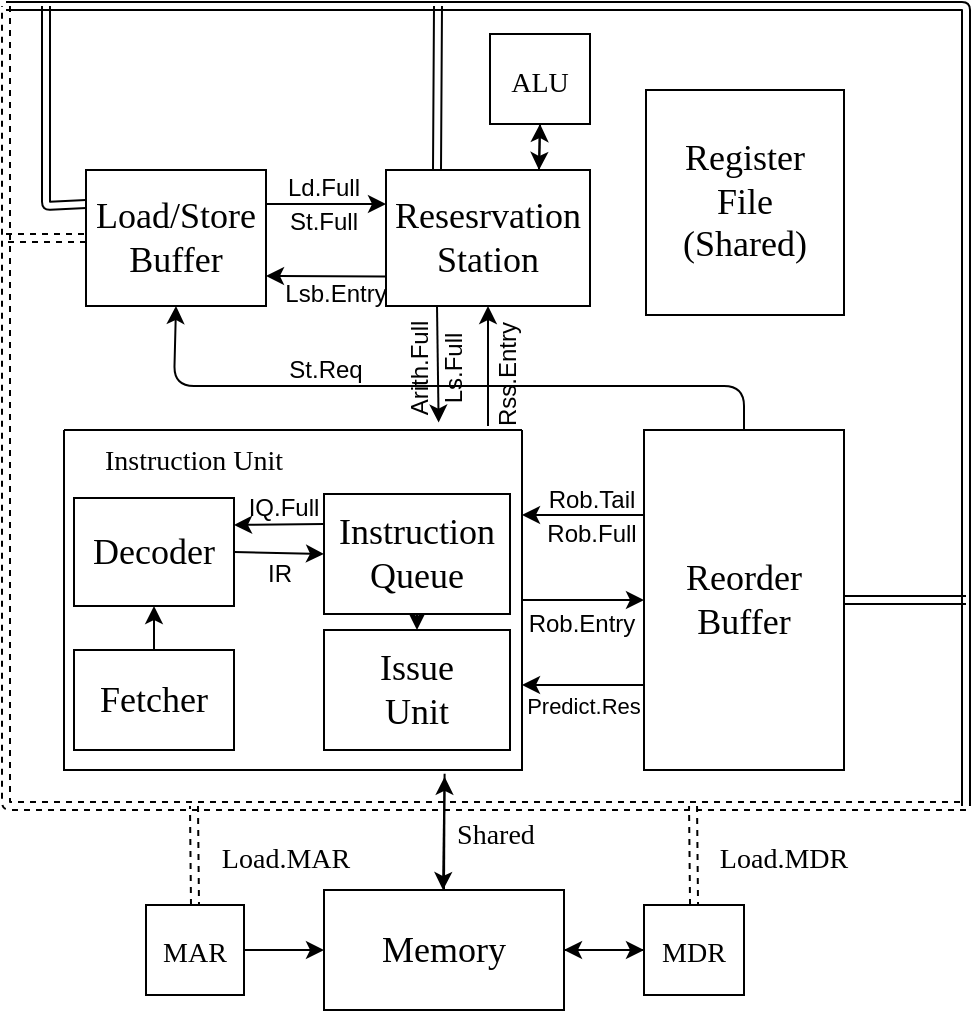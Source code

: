 <mxfile>
    <diagram id="c-lYK_TBvYpa1ykm9YsT" name="第 1 页">
        <mxGraphModel dx="1093" dy="551" grid="1" gridSize="10" guides="1" tooltips="1" connect="1" arrows="1" fold="1" page="1" pageScale="1" pageWidth="827" pageHeight="583" math="0" shadow="0">
            <root>
                <mxCell id="0"/>
                <mxCell id="1" parent="0"/>
                <mxCell id="6" value="" style="edgeStyle=none;html=1;fontFamily=Times New Roman;fontSize=14;" parent="1" source="2" target="4" edge="1">
                    <mxGeometry relative="1" as="geometry"/>
                </mxCell>
                <mxCell id="14" style="edgeStyle=none;html=1;exitX=0.5;exitY=0;exitDx=0;exitDy=0;fontFamily=Times New Roman;fontSize=14;entryX=0.831;entryY=1.02;entryDx=0;entryDy=0;entryPerimeter=0;" parent="1" source="2" target="27" edge="1">
                    <mxGeometry relative="1" as="geometry">
                        <mxPoint x="379" y="442" as="targetPoint"/>
                    </mxGeometry>
                </mxCell>
                <mxCell id="2" value="&lt;font face=&quot;Times New Roman&quot; style=&quot;font-size: 18px;&quot;&gt;Memory&lt;/font&gt;" style="whiteSpace=wrap;html=1;" parent="1" vertex="1">
                    <mxGeometry x="319" y="482" width="120" height="60" as="geometry"/>
                </mxCell>
                <mxCell id="5" value="" style="edgeStyle=none;html=1;fontFamily=Times New Roman;fontSize=14;" parent="1" source="3" target="2" edge="1">
                    <mxGeometry relative="1" as="geometry"/>
                </mxCell>
                <mxCell id="3" value="&lt;font style=&quot;font-size: 14px;&quot;&gt;MAR&lt;/font&gt;" style="whiteSpace=wrap;html=1;fontFamily=Times New Roman;fontSize=18;" parent="1" vertex="1">
                    <mxGeometry x="230" y="489.5" width="49" height="45" as="geometry"/>
                </mxCell>
                <mxCell id="7" value="" style="edgeStyle=none;html=1;fontFamily=Times New Roman;fontSize=14;" parent="1" source="4" target="2" edge="1">
                    <mxGeometry relative="1" as="geometry"/>
                </mxCell>
                <mxCell id="4" value="&lt;font style=&quot;font-size: 14px;&quot;&gt;MDR&lt;/font&gt;" style="whiteSpace=wrap;html=1;fontFamily=Times New Roman;fontSize=18;" parent="1" vertex="1">
                    <mxGeometry x="479" y="489.5" width="50" height="45" as="geometry"/>
                </mxCell>
                <mxCell id="23" value="" style="edgeStyle=none;html=1;fontFamily=Times New Roman;fontSize=14;entryX=0;entryY=0.5;entryDx=0;entryDy=0;exitX=1;exitY=0.5;exitDx=0;exitDy=0;" parent="1" source="13" target="69" edge="1">
                    <mxGeometry relative="1" as="geometry">
                        <mxPoint x="319" y="313" as="targetPoint"/>
                    </mxGeometry>
                </mxCell>
                <mxCell id="13" value="&lt;font face=&quot;Times New Roman&quot; style=&quot;font-size: 18px;&quot;&gt;Decoder&lt;/font&gt;" style="whiteSpace=wrap;html=1;" parent="1" vertex="1">
                    <mxGeometry x="194" y="286" width="80" height="54" as="geometry"/>
                </mxCell>
                <mxCell id="15" style="edgeStyle=none;html=1;fontFamily=Times New Roman;fontSize=14;exitX=0.831;exitY=1.011;exitDx=0;exitDy=0;exitPerimeter=0;" parent="1" source="27" edge="1">
                    <mxGeometry relative="1" as="geometry">
                        <mxPoint x="378.5" y="482" as="targetPoint"/>
                        <mxPoint x="379" y="452" as="sourcePoint"/>
                        <Array as="points"/>
                    </mxGeometry>
                </mxCell>
                <mxCell id="21" value="" style="edgeStyle=none;html=1;fontFamily=Times New Roman;fontSize=14;" parent="1" source="16" target="13" edge="1">
                    <mxGeometry relative="1" as="geometry"/>
                </mxCell>
                <mxCell id="37" style="edgeStyle=none;html=1;exitX=1;exitY=0.5;exitDx=0;exitDy=0;entryX=0;entryY=0.5;entryDx=0;entryDy=0;fontFamily=Times New Roman;fontSize=14;" parent="1" source="27" target="30" edge="1">
                    <mxGeometry relative="1" as="geometry"/>
                </mxCell>
                <mxCell id="48" style="edgeStyle=none;html=1;entryX=0.5;entryY=1;entryDx=0;entryDy=0;fontFamily=Times New Roman;fontSize=14;" parent="1" target="47" edge="1">
                    <mxGeometry relative="1" as="geometry">
                        <mxPoint x="401" y="250" as="sourcePoint"/>
                    </mxGeometry>
                </mxCell>
                <mxCell id="27" value="" style="swimlane;startSize=0;fontFamily=Times New Roman;fontSize=14;" parent="1" vertex="1">
                    <mxGeometry x="189" y="252" width="229" height="170" as="geometry"/>
                </mxCell>
                <mxCell id="29" value="Instruction Unit" style="text;html=1;strokeColor=none;fillColor=none;align=center;verticalAlign=middle;whiteSpace=wrap;rounded=0;fontFamily=Times New Roman;fontSize=14;" parent="27" vertex="1">
                    <mxGeometry x="10" y="1" width="110" height="30" as="geometry"/>
                </mxCell>
                <mxCell id="76" style="edgeStyle=none;html=1;exitX=0.5;exitY=1;exitDx=0;exitDy=0;entryX=0.5;entryY=0;entryDx=0;entryDy=0;fontFamily=Times New Roman;fontSize=14;" parent="27" source="69" target="75" edge="1">
                    <mxGeometry relative="1" as="geometry"/>
                </mxCell>
                <mxCell id="69" value="&lt;font face=&quot;Times New Roman&quot; style=&quot;font-size: 18px;&quot;&gt;Instruction Queue&lt;/font&gt;" style="whiteSpace=wrap;html=1;" parent="27" vertex="1">
                    <mxGeometry x="130" y="32" width="93" height="60" as="geometry"/>
                </mxCell>
                <mxCell id="16" value="&lt;font face=&quot;Times New Roman&quot; style=&quot;font-size: 18px;&quot;&gt;Fetcher&lt;/font&gt;" style="whiteSpace=wrap;html=1;" parent="27" vertex="1">
                    <mxGeometry x="5" y="110" width="80" height="50" as="geometry"/>
                </mxCell>
                <mxCell id="75" value="&lt;font face=&quot;Times New Roman&quot; style=&quot;font-size: 18px;&quot;&gt;Issue&lt;br&gt;Unit&lt;br&gt;&lt;/font&gt;" style="whiteSpace=wrap;html=1;" parent="27" vertex="1">
                    <mxGeometry x="130" y="100" width="93" height="60" as="geometry"/>
                </mxCell>
                <mxCell id="114" value="&lt;font style=&quot;font-size: 12px;&quot;&gt;IQ.Full&lt;/font&gt;" style="text;strokeColor=none;align=center;fillColor=none;html=1;verticalAlign=middle;whiteSpace=wrap;rounded=0;fontSize=14;" vertex="1" parent="27">
                    <mxGeometry x="80" y="23" width="60" height="30" as="geometry"/>
                </mxCell>
                <mxCell id="115" value="&lt;font style=&quot;font-size: 12px;&quot;&gt;IR&lt;/font&gt;" style="text;strokeColor=none;align=center;fillColor=none;html=1;verticalAlign=middle;whiteSpace=wrap;rounded=0;fontSize=14;" vertex="1" parent="27">
                    <mxGeometry x="78" y="56" width="60" height="30" as="geometry"/>
                </mxCell>
                <mxCell id="30" value="&lt;font face=&quot;Times New Roman&quot; style=&quot;font-size: 18px;&quot;&gt;Reorder Buffer&lt;br&gt;&lt;/font&gt;" style="whiteSpace=wrap;html=1;" parent="1" vertex="1">
                    <mxGeometry x="479" y="252" width="100" height="170" as="geometry"/>
                </mxCell>
                <mxCell id="38" value="&lt;font face=&quot;Times New Roman&quot; style=&quot;font-size: 18px;&quot;&gt;Register&lt;br&gt;File&lt;br&gt;(Shared)&lt;br&gt;&lt;/font&gt;" style="whiteSpace=wrap;html=1;" parent="1" vertex="1">
                    <mxGeometry x="480" y="82" width="99" height="112.5" as="geometry"/>
                </mxCell>
                <mxCell id="55" style="edgeStyle=none;html=1;exitX=0.75;exitY=0;exitDx=0;exitDy=0;entryX=0.5;entryY=1;entryDx=0;entryDy=0;fontFamily=Times New Roman;fontSize=14;" parent="1" source="47" target="53" edge="1">
                    <mxGeometry relative="1" as="geometry">
                        <mxPoint x="388.5" y="122.0" as="sourcePoint"/>
                    </mxGeometry>
                </mxCell>
                <mxCell id="125" style="edgeStyle=none;html=1;exitX=1;exitY=0.25;exitDx=0;exitDy=0;entryX=0;entryY=0.25;entryDx=0;entryDy=0;fontSize=18;" edge="1" parent="1" source="44" target="47">
                    <mxGeometry relative="1" as="geometry"/>
                </mxCell>
                <mxCell id="44" value="&lt;font face=&quot;Times New Roman&quot; style=&quot;font-size: 18px;&quot;&gt;&lt;span style=&quot;&quot;&gt;Load/Store&lt;br&gt;&lt;/span&gt;Buffer&lt;br&gt;&lt;/font&gt;" style="whiteSpace=wrap;html=1;" parent="1" vertex="1">
                    <mxGeometry x="200" y="122" width="90" height="68" as="geometry"/>
                </mxCell>
                <mxCell id="86" style="edgeStyle=none;shape=link;html=1;exitX=0.25;exitY=0;exitDx=0;exitDy=0;strokeWidth=1;fontFamily=Times New Roman;fontSize=14;" parent="1" source="47" edge="1">
                    <mxGeometry relative="1" as="geometry">
                        <mxPoint x="376" y="40" as="targetPoint"/>
                    </mxGeometry>
                </mxCell>
                <mxCell id="103" value="" style="edgeStyle=none;html=1;exitX=0;exitY=0.5;exitDx=0;exitDy=0;" parent="1" edge="1">
                    <mxGeometry relative="1" as="geometry">
                        <mxPoint x="350" y="175.25" as="sourcePoint"/>
                        <mxPoint x="290" y="175" as="targetPoint"/>
                    </mxGeometry>
                </mxCell>
                <mxCell id="122" style="edgeStyle=none;html=1;exitX=0.25;exitY=1;exitDx=0;exitDy=0;entryX=0.818;entryY=-0.022;entryDx=0;entryDy=0;entryPerimeter=0;fontSize=18;" edge="1" parent="1" source="47" target="27">
                    <mxGeometry relative="1" as="geometry"/>
                </mxCell>
                <mxCell id="47" value="&lt;span style=&quot;font-family: &amp;quot;Times New Roman&amp;quot;; font-size: 18px;&quot;&gt;Resesrvation&lt;/span&gt;&lt;br style=&quot;font-family: &amp;quot;Times New Roman&amp;quot;; font-size: 18px;&quot;&gt;&lt;span style=&quot;font-family: &amp;quot;Times New Roman&amp;quot;; font-size: 18px;&quot;&gt;Station&lt;/span&gt;&lt;font face=&quot;Times New Roman&quot; style=&quot;font-size: 18px;&quot;&gt;&lt;br&gt;&lt;/font&gt;" style="whiteSpace=wrap;html=1;" parent="1" vertex="1">
                    <mxGeometry x="350" y="122" width="102" height="68" as="geometry"/>
                </mxCell>
                <mxCell id="50" style="edgeStyle=none;html=1;entryX=0.5;entryY=1;entryDx=0;entryDy=0;fontFamily=Times New Roman;fontSize=14;exitX=0.5;exitY=0;exitDx=0;exitDy=0;" parent="1" source="30" target="44" edge="1">
                    <mxGeometry relative="1" as="geometry">
                        <mxPoint x="560" y="250" as="sourcePoint"/>
                        <mxPoint x="371" y="204.5" as="targetPoint"/>
                        <Array as="points">
                            <mxPoint x="529" y="230"/>
                            <mxPoint x="244" y="230"/>
                        </Array>
                    </mxGeometry>
                </mxCell>
                <mxCell id="54" style="edgeStyle=none;html=1;exitX=0.5;exitY=1;exitDx=0;exitDy=0;entryX=0.75;entryY=0;entryDx=0;entryDy=0;fontFamily=Times New Roman;fontSize=14;" parent="1" source="53" target="47" edge="1">
                    <mxGeometry relative="1" as="geometry">
                        <mxPoint x="388.5" y="122.0" as="targetPoint"/>
                    </mxGeometry>
                </mxCell>
                <mxCell id="53" value="&lt;font style=&quot;font-size: 14px;&quot;&gt;ALU&lt;/font&gt;" style="whiteSpace=wrap;html=1;fontFamily=Times New Roman;fontSize=18;" parent="1" vertex="1">
                    <mxGeometry x="402" y="54" width="50" height="45" as="geometry"/>
                </mxCell>
                <mxCell id="60" value="Shared" style="text;html=1;strokeColor=none;fillColor=none;align=center;verticalAlign=middle;whiteSpace=wrap;rounded=0;fontFamily=Times New Roman;fontSize=14;" parent="1" vertex="1">
                    <mxGeometry x="375" y="440" width="60" height="30" as="geometry"/>
                </mxCell>
                <mxCell id="62" value="Load.MDR" style="text;html=1;strokeColor=none;fillColor=none;align=center;verticalAlign=middle;whiteSpace=wrap;rounded=0;fontFamily=Times New Roman;fontSize=14;" parent="1" vertex="1">
                    <mxGeometry x="519" y="452" width="60" height="30" as="geometry"/>
                </mxCell>
                <mxCell id="64" value="Load.MAR" style="text;html=1;strokeColor=none;fillColor=none;align=center;verticalAlign=middle;whiteSpace=wrap;rounded=0;fontFamily=Times New Roman;fontSize=14;" parent="1" vertex="1">
                    <mxGeometry x="270" y="452" width="60" height="30" as="geometry"/>
                </mxCell>
                <mxCell id="79" value="" style="edgeStyle=none;orthogonalLoop=1;jettySize=auto;html=1;fontFamily=Times New Roman;fontSize=14;shape=link;" parent="1" edge="1">
                    <mxGeometry width="80" relative="1" as="geometry">
                        <mxPoint x="160" y="40" as="sourcePoint"/>
                        <mxPoint x="640" y="440" as="targetPoint"/>
                        <Array as="points">
                            <mxPoint x="240" y="40"/>
                            <mxPoint x="640" y="40"/>
                            <mxPoint x="640" y="337"/>
                        </Array>
                    </mxGeometry>
                </mxCell>
                <mxCell id="87" value="" style="edgeStyle=none;orthogonalLoop=1;jettySize=auto;html=1;strokeWidth=1;fontFamily=Times New Roman;fontSize=14;shape=link;dashed=1;" parent="1" edge="1">
                    <mxGeometry width="80" relative="1" as="geometry">
                        <mxPoint x="160" y="40" as="sourcePoint"/>
                        <mxPoint x="640" y="440" as="targetPoint"/>
                        <Array as="points">
                            <mxPoint x="160" y="40"/>
                            <mxPoint x="160" y="440"/>
                        </Array>
                    </mxGeometry>
                </mxCell>
                <mxCell id="90" style="edgeStyle=none;shape=link;html=1;exitX=0;exitY=0.25;exitDx=0;exitDy=0;strokeWidth=1;fontFamily=Times New Roman;fontSize=14;" parent="1" source="44" edge="1">
                    <mxGeometry relative="1" as="geometry">
                        <mxPoint x="180" y="40" as="targetPoint"/>
                        <mxPoint x="345.5" y="132.0" as="sourcePoint"/>
                        <Array as="points">
                            <mxPoint x="180" y="140"/>
                        </Array>
                    </mxGeometry>
                </mxCell>
                <mxCell id="91" style="edgeStyle=none;shape=link;html=1;exitX=1;exitY=0.5;exitDx=0;exitDy=0;strokeWidth=1;fontFamily=Times New Roman;fontSize=14;" parent="1" source="30" edge="1">
                    <mxGeometry relative="1" as="geometry">
                        <mxPoint x="640" y="337" as="targetPoint"/>
                        <mxPoint x="690" y="322.0" as="sourcePoint"/>
                    </mxGeometry>
                </mxCell>
                <mxCell id="92" style="edgeStyle=none;shape=link;html=1;exitX=0.5;exitY=0;exitDx=0;exitDy=0;strokeWidth=1;fontFamily=Times New Roman;fontSize=14;dashed=1;" parent="1" source="3" edge="1">
                    <mxGeometry relative="1" as="geometry">
                        <mxPoint x="254" y="440" as="targetPoint"/>
                        <mxPoint x="345.5" y="132.0" as="sourcePoint"/>
                    </mxGeometry>
                </mxCell>
                <mxCell id="93" style="edgeStyle=none;shape=link;html=1;exitX=0.5;exitY=0;exitDx=0;exitDy=0;strokeWidth=1;fontFamily=Times New Roman;fontSize=14;dashed=1;" parent="1" edge="1">
                    <mxGeometry relative="1" as="geometry">
                        <mxPoint x="503.52" y="440" as="targetPoint"/>
                        <mxPoint x="504.02" y="489.5" as="sourcePoint"/>
                    </mxGeometry>
                </mxCell>
                <mxCell id="94" style="edgeStyle=none;shape=link;html=1;strokeWidth=1;fontFamily=Times New Roman;fontSize=14;dashed=1;entryX=0;entryY=0.5;entryDx=0;entryDy=0;" parent="1" target="44" edge="1">
                    <mxGeometry relative="1" as="geometry">
                        <mxPoint x="190" y="158" as="targetPoint"/>
                        <mxPoint x="160" y="156" as="sourcePoint"/>
                    </mxGeometry>
                </mxCell>
                <mxCell id="101" style="edgeStyle=none;html=1;entryX=1;entryY=0.25;entryDx=0;entryDy=0;fontFamily=Times New Roman;fontSize=14;exitX=0;exitY=0.25;exitDx=0;exitDy=0;" parent="1" source="30" target="27" edge="1">
                    <mxGeometry relative="1" as="geometry">
                        <mxPoint x="480" y="290" as="sourcePoint"/>
                        <mxPoint x="489" y="347" as="targetPoint"/>
                    </mxGeometry>
                </mxCell>
                <mxCell id="104" value="&lt;font style=&quot;font-size: 12px;&quot;&gt;Rob.Entry&lt;/font&gt;" style="text;strokeColor=none;align=center;fillColor=none;html=1;verticalAlign=middle;whiteSpace=wrap;rounded=0;fontSize=14;" parent="1" vertex="1">
                    <mxGeometry x="418" y="333" width="60" height="30" as="geometry"/>
                </mxCell>
                <mxCell id="106" value="&lt;font style=&quot;font-size: 12px;&quot;&gt;Rob.Tail&lt;br&gt;Rob.Full&lt;br&gt;&lt;/font&gt;" style="text;strokeColor=none;align=center;fillColor=none;html=1;verticalAlign=middle;whiteSpace=wrap;rounded=0;fontSize=14;" vertex="1" parent="1">
                    <mxGeometry x="423" y="279" width="60" height="30" as="geometry"/>
                </mxCell>
                <mxCell id="113" value="" style="edgeStyle=none;orthogonalLoop=1;jettySize=auto;html=1;fontSize=12;exitX=0;exitY=0.25;exitDx=0;exitDy=0;entryX=1;entryY=0.25;entryDx=0;entryDy=0;" edge="1" parent="1" source="69" target="13">
                    <mxGeometry width="80" relative="1" as="geometry">
                        <mxPoint x="239" y="372" as="sourcePoint"/>
                        <mxPoint x="280" y="300" as="targetPoint"/>
                        <Array as="points"/>
                    </mxGeometry>
                </mxCell>
                <mxCell id="116" value="&lt;font style=&quot;font-size: 12px;&quot;&gt;Rss.Entry&lt;/font&gt;" style="text;strokeColor=none;align=center;fillColor=none;html=1;verticalAlign=middle;whiteSpace=wrap;rounded=0;fontSize=14;horizontal=0;" vertex="1" parent="1">
                    <mxGeometry x="380" y="209" width="60" height="30" as="geometry"/>
                </mxCell>
                <mxCell id="120" value="&lt;font style=&quot;font-size: 12px;&quot;&gt;St.Req&lt;/font&gt;" style="text;strokeColor=none;align=center;fillColor=none;html=1;verticalAlign=middle;whiteSpace=wrap;rounded=0;fontSize=14;" vertex="1" parent="1">
                    <mxGeometry x="290" y="206" width="60" height="30" as="geometry"/>
                </mxCell>
                <mxCell id="121" value="&lt;font style=&quot;font-size: 12px;&quot;&gt;Lsb.Entry&lt;/font&gt;" style="text;strokeColor=none;align=center;fillColor=none;html=1;verticalAlign=middle;whiteSpace=wrap;rounded=0;fontSize=14;" vertex="1" parent="1">
                    <mxGeometry x="295" y="168" width="60" height="30" as="geometry"/>
                </mxCell>
                <mxCell id="123" value="&lt;font style=&quot;font-size: 12px;&quot;&gt;Arith.Full&lt;br&gt;Ls.Full&lt;br&gt;&lt;/font&gt;" style="text;strokeColor=none;align=center;fillColor=none;html=1;verticalAlign=middle;whiteSpace=wrap;rounded=0;fontSize=14;horizontal=0;" vertex="1" parent="1">
                    <mxGeometry x="344" y="206" width="60" height="30" as="geometry"/>
                </mxCell>
                <mxCell id="126" value="&lt;font style=&quot;font-size: 12px;&quot;&gt;Ld.Full&lt;br&gt;St.Full&lt;br&gt;&lt;/font&gt;" style="text;strokeColor=none;align=center;fillColor=none;html=1;verticalAlign=middle;whiteSpace=wrap;rounded=0;fontSize=14;" vertex="1" parent="1">
                    <mxGeometry x="289" y="123" width="60" height="30" as="geometry"/>
                </mxCell>
                <mxCell id="134" style="edgeStyle=none;html=1;entryX=1;entryY=0.75;entryDx=0;entryDy=0;fontFamily=Times New Roman;fontSize=14;exitX=0;exitY=0.75;exitDx=0;exitDy=0;" edge="1" parent="1" source="30" target="27">
                    <mxGeometry relative="1" as="geometry">
                        <mxPoint x="489" y="304.5" as="sourcePoint"/>
                        <mxPoint x="428" y="304.5" as="targetPoint"/>
                    </mxGeometry>
                </mxCell>
                <mxCell id="136" value="&lt;font style=&quot;font-size: 11px;&quot;&gt;Predict.Res&lt;/font&gt;" style="text;strokeColor=none;align=center;fillColor=none;html=1;verticalAlign=middle;whiteSpace=wrap;rounded=0;fontSize=14;" vertex="1" parent="1">
                    <mxGeometry x="419" y="374" width="60" height="30" as="geometry"/>
                </mxCell>
            </root>
        </mxGraphModel>
    </diagram>
</mxfile>